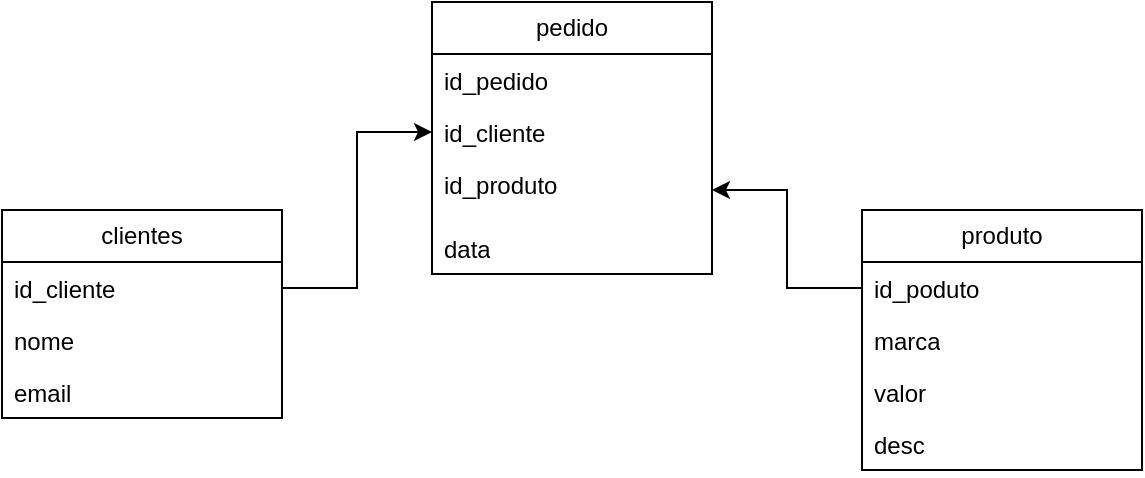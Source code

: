 <mxfile version="26.0.16">
  <diagram name="Page-1" id="SunZ1r-hp2Wj6aM7PKMf">
    <mxGraphModel dx="1149" dy="429" grid="1" gridSize="10" guides="1" tooltips="1" connect="1" arrows="1" fold="1" page="1" pageScale="1" pageWidth="850" pageHeight="1100" math="0" shadow="0">
      <root>
        <mxCell id="0" />
        <mxCell id="1" parent="0" />
        <mxCell id="A-93KXf99LTbqpAUuoJA-11" value="clientes" style="swimlane;fontStyle=0;childLayout=stackLayout;horizontal=1;startSize=26;fillColor=none;horizontalStack=0;resizeParent=1;resizeParentMax=0;resizeLast=0;collapsible=1;marginBottom=0;whiteSpace=wrap;html=1;rounded=0;" vertex="1" parent="1">
          <mxGeometry x="140" y="144" width="140" height="104" as="geometry" />
        </mxCell>
        <mxCell id="A-93KXf99LTbqpAUuoJA-12" value="id_cliente" style="text;strokeColor=none;fillColor=none;align=left;verticalAlign=top;spacingLeft=4;spacingRight=4;overflow=hidden;rotatable=0;points=[[0,0.5],[1,0.5]];portConstraint=eastwest;whiteSpace=wrap;html=1;rounded=0;" vertex="1" parent="A-93KXf99LTbqpAUuoJA-11">
          <mxGeometry y="26" width="140" height="26" as="geometry" />
        </mxCell>
        <mxCell id="A-93KXf99LTbqpAUuoJA-13" value="nome" style="text;strokeColor=none;fillColor=none;align=left;verticalAlign=top;spacingLeft=4;spacingRight=4;overflow=hidden;rotatable=0;points=[[0,0.5],[1,0.5]];portConstraint=eastwest;whiteSpace=wrap;html=1;rounded=0;" vertex="1" parent="A-93KXf99LTbqpAUuoJA-11">
          <mxGeometry y="52" width="140" height="26" as="geometry" />
        </mxCell>
        <mxCell id="A-93KXf99LTbqpAUuoJA-14" value="email" style="text;strokeColor=none;fillColor=none;align=left;verticalAlign=top;spacingLeft=4;spacingRight=4;overflow=hidden;rotatable=0;points=[[0,0.5],[1,0.5]];portConstraint=eastwest;whiteSpace=wrap;html=1;rounded=0;" vertex="1" parent="A-93KXf99LTbqpAUuoJA-11">
          <mxGeometry y="78" width="140" height="26" as="geometry" />
        </mxCell>
        <mxCell id="A-93KXf99LTbqpAUuoJA-15" value="produto" style="swimlane;fontStyle=0;childLayout=stackLayout;horizontal=1;startSize=26;fillColor=none;horizontalStack=0;resizeParent=1;resizeParentMax=0;resizeLast=0;collapsible=1;marginBottom=0;whiteSpace=wrap;html=1;rounded=0;" vertex="1" parent="1">
          <mxGeometry x="570" y="144" width="140" height="130" as="geometry" />
        </mxCell>
        <mxCell id="A-93KXf99LTbqpAUuoJA-16" value="id_poduto" style="text;strokeColor=none;fillColor=none;align=left;verticalAlign=top;spacingLeft=4;spacingRight=4;overflow=hidden;rotatable=0;points=[[0,0.5],[1,0.5]];portConstraint=eastwest;whiteSpace=wrap;html=1;rounded=0;" vertex="1" parent="A-93KXf99LTbqpAUuoJA-15">
          <mxGeometry y="26" width="140" height="26" as="geometry" />
        </mxCell>
        <mxCell id="A-93KXf99LTbqpAUuoJA-17" value="marca" style="text;strokeColor=none;fillColor=none;align=left;verticalAlign=top;spacingLeft=4;spacingRight=4;overflow=hidden;rotatable=0;points=[[0,0.5],[1,0.5]];portConstraint=eastwest;whiteSpace=wrap;html=1;rounded=0;" vertex="1" parent="A-93KXf99LTbqpAUuoJA-15">
          <mxGeometry y="52" width="140" height="26" as="geometry" />
        </mxCell>
        <mxCell id="A-93KXf99LTbqpAUuoJA-18" value="valor" style="text;strokeColor=none;fillColor=none;align=left;verticalAlign=top;spacingLeft=4;spacingRight=4;overflow=hidden;rotatable=0;points=[[0,0.5],[1,0.5]];portConstraint=eastwest;whiteSpace=wrap;html=1;rounded=0;" vertex="1" parent="A-93KXf99LTbqpAUuoJA-15">
          <mxGeometry y="78" width="140" height="26" as="geometry" />
        </mxCell>
        <mxCell id="A-93KXf99LTbqpAUuoJA-40" value="desc" style="text;strokeColor=none;fillColor=none;align=left;verticalAlign=top;spacingLeft=4;spacingRight=4;overflow=hidden;rotatable=0;points=[[0,0.5],[1,0.5]];portConstraint=eastwest;whiteSpace=wrap;html=1;rounded=0;" vertex="1" parent="A-93KXf99LTbqpAUuoJA-15">
          <mxGeometry y="104" width="140" height="26" as="geometry" />
        </mxCell>
        <mxCell id="A-93KXf99LTbqpAUuoJA-19" value="pedido" style="swimlane;fontStyle=0;childLayout=stackLayout;horizontal=1;startSize=26;fillColor=none;horizontalStack=0;resizeParent=1;resizeParentMax=0;resizeLast=0;collapsible=1;marginBottom=0;whiteSpace=wrap;html=1;rounded=0;" vertex="1" parent="1">
          <mxGeometry x="355" y="40" width="140" height="136" as="geometry" />
        </mxCell>
        <mxCell id="A-93KXf99LTbqpAUuoJA-20" value="id_pedido" style="text;strokeColor=none;fillColor=none;align=left;verticalAlign=top;spacingLeft=4;spacingRight=4;overflow=hidden;rotatable=0;points=[[0,0.5],[1,0.5]];portConstraint=eastwest;whiteSpace=wrap;html=1;rounded=0;" vertex="1" parent="A-93KXf99LTbqpAUuoJA-19">
          <mxGeometry y="26" width="140" height="26" as="geometry" />
        </mxCell>
        <mxCell id="A-93KXf99LTbqpAUuoJA-21" value="id_cliente" style="text;strokeColor=none;fillColor=none;align=left;verticalAlign=top;spacingLeft=4;spacingRight=4;overflow=hidden;rotatable=0;points=[[0,0.5],[1,0.5]];portConstraint=eastwest;whiteSpace=wrap;html=1;rounded=0;" vertex="1" parent="A-93KXf99LTbqpAUuoJA-19">
          <mxGeometry y="52" width="140" height="26" as="geometry" />
        </mxCell>
        <mxCell id="A-93KXf99LTbqpAUuoJA-22" value="id_produto" style="text;strokeColor=none;fillColor=none;align=left;verticalAlign=top;spacingLeft=4;spacingRight=4;overflow=hidden;rotatable=0;points=[[0,0.5],[1,0.5]];portConstraint=eastwest;whiteSpace=wrap;html=1;rounded=0;" vertex="1" parent="A-93KXf99LTbqpAUuoJA-19">
          <mxGeometry y="78" width="140" height="32" as="geometry" />
        </mxCell>
        <mxCell id="A-93KXf99LTbqpAUuoJA-24" value="data" style="text;strokeColor=none;fillColor=none;align=left;verticalAlign=top;spacingLeft=4;spacingRight=4;overflow=hidden;rotatable=0;points=[[0,0.5],[1,0.5]];portConstraint=eastwest;whiteSpace=wrap;html=1;rounded=0;" vertex="1" parent="A-93KXf99LTbqpAUuoJA-19">
          <mxGeometry y="110" width="140" height="26" as="geometry" />
        </mxCell>
        <mxCell id="A-93KXf99LTbqpAUuoJA-25" style="edgeStyle=orthogonalEdgeStyle;rounded=0;orthogonalLoop=1;jettySize=auto;html=1;" edge="1" parent="1" source="A-93KXf99LTbqpAUuoJA-12" target="A-93KXf99LTbqpAUuoJA-21">
          <mxGeometry relative="1" as="geometry" />
        </mxCell>
        <mxCell id="A-93KXf99LTbqpAUuoJA-27" style="edgeStyle=orthogonalEdgeStyle;rounded=0;orthogonalLoop=1;jettySize=auto;html=1;" edge="1" parent="1" source="A-93KXf99LTbqpAUuoJA-16" target="A-93KXf99LTbqpAUuoJA-22">
          <mxGeometry relative="1" as="geometry" />
        </mxCell>
      </root>
    </mxGraphModel>
  </diagram>
</mxfile>
